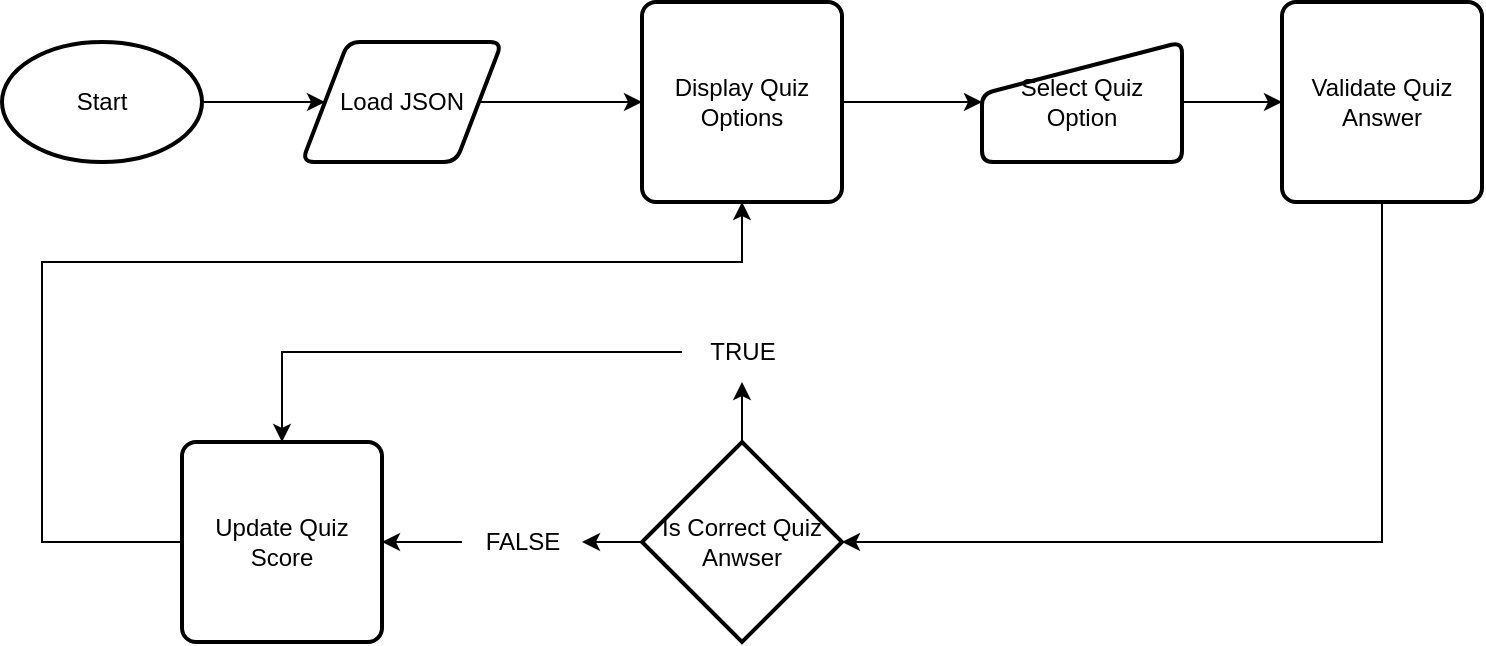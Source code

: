 <mxfile version="26.0.6">
  <diagram name="Side-1" id="DtZK1z9YOjObL9ir1FwF">
    <mxGraphModel dx="1434" dy="780" grid="1" gridSize="10" guides="1" tooltips="1" connect="1" arrows="1" fold="1" page="1" pageScale="1" pageWidth="827" pageHeight="1169" math="0" shadow="0">
      <root>
        <mxCell id="0" />
        <mxCell id="1" parent="0" />
        <mxCell id="p2Qc1XnFvlMrHpOjCExV-8" style="edgeStyle=orthogonalEdgeStyle;rounded=0;orthogonalLoop=1;jettySize=auto;html=1;entryX=0;entryY=0.5;entryDx=0;entryDy=0;" edge="1" parent="1" source="p2Qc1XnFvlMrHpOjCExV-1" target="p2Qc1XnFvlMrHpOjCExV-3">
          <mxGeometry relative="1" as="geometry" />
        </mxCell>
        <mxCell id="p2Qc1XnFvlMrHpOjCExV-1" value="Start" style="strokeWidth=2;html=1;shape=mxgraph.flowchart.start_1;whiteSpace=wrap;" vertex="1" parent="1">
          <mxGeometry x="30" y="40" width="100" height="60" as="geometry" />
        </mxCell>
        <mxCell id="p2Qc1XnFvlMrHpOjCExV-25" style="edgeStyle=orthogonalEdgeStyle;rounded=0;orthogonalLoop=1;jettySize=auto;html=1;entryX=0;entryY=0.5;entryDx=0;entryDy=0;" edge="1" parent="1" source="p2Qc1XnFvlMrHpOjCExV-3" target="p2Qc1XnFvlMrHpOjCExV-4">
          <mxGeometry relative="1" as="geometry" />
        </mxCell>
        <mxCell id="p2Qc1XnFvlMrHpOjCExV-3" value="Load JSON" style="shape=parallelogram;html=1;strokeWidth=2;perimeter=parallelogramPerimeter;whiteSpace=wrap;rounded=1;arcSize=12;size=0.23;" vertex="1" parent="1">
          <mxGeometry x="180" y="40" width="100" height="60" as="geometry" />
        </mxCell>
        <mxCell id="p2Qc1XnFvlMrHpOjCExV-26" style="edgeStyle=orthogonalEdgeStyle;rounded=0;orthogonalLoop=1;jettySize=auto;html=1;" edge="1" parent="1" source="p2Qc1XnFvlMrHpOjCExV-4" target="p2Qc1XnFvlMrHpOjCExV-11">
          <mxGeometry relative="1" as="geometry" />
        </mxCell>
        <mxCell id="p2Qc1XnFvlMrHpOjCExV-4" value="Display Quiz Options" style="rounded=1;whiteSpace=wrap;html=1;absoluteArcSize=1;arcSize=14;strokeWidth=2;" vertex="1" parent="1">
          <mxGeometry x="350" y="20" width="100" height="100" as="geometry" />
        </mxCell>
        <mxCell id="p2Qc1XnFvlMrHpOjCExV-27" style="edgeStyle=orthogonalEdgeStyle;rounded=0;orthogonalLoop=1;jettySize=auto;html=1;entryX=0;entryY=0.5;entryDx=0;entryDy=0;" edge="1" parent="1" source="p2Qc1XnFvlMrHpOjCExV-11" target="p2Qc1XnFvlMrHpOjCExV-15">
          <mxGeometry relative="1" as="geometry" />
        </mxCell>
        <mxCell id="p2Qc1XnFvlMrHpOjCExV-11" value="Select Quiz Option" style="html=1;strokeWidth=2;shape=manualInput;whiteSpace=wrap;rounded=1;size=26;arcSize=11;" vertex="1" parent="1">
          <mxGeometry x="520" y="40" width="100" height="60" as="geometry" />
        </mxCell>
        <mxCell id="p2Qc1XnFvlMrHpOjCExV-15" value="Validate Quiz Answer" style="rounded=1;whiteSpace=wrap;html=1;absoluteArcSize=1;arcSize=14;strokeWidth=2;" vertex="1" parent="1">
          <mxGeometry x="670" y="20" width="100" height="100" as="geometry" />
        </mxCell>
        <mxCell id="p2Qc1XnFvlMrHpOjCExV-30" style="edgeStyle=orthogonalEdgeStyle;rounded=0;orthogonalLoop=1;jettySize=auto;html=1;" edge="1" parent="1" source="p2Qc1XnFvlMrHpOjCExV-17" target="p2Qc1XnFvlMrHpOjCExV-19">
          <mxGeometry relative="1" as="geometry" />
        </mxCell>
        <mxCell id="p2Qc1XnFvlMrHpOjCExV-31" style="edgeStyle=orthogonalEdgeStyle;rounded=0;orthogonalLoop=1;jettySize=auto;html=1;" edge="1" parent="1" source="p2Qc1XnFvlMrHpOjCExV-17" target="p2Qc1XnFvlMrHpOjCExV-20">
          <mxGeometry relative="1" as="geometry" />
        </mxCell>
        <mxCell id="p2Qc1XnFvlMrHpOjCExV-17" value="Is Correct Quiz Anwser" style="strokeWidth=2;html=1;shape=mxgraph.flowchart.decision;whiteSpace=wrap;" vertex="1" parent="1">
          <mxGeometry x="350" y="240" width="100" height="100" as="geometry" />
        </mxCell>
        <mxCell id="p2Qc1XnFvlMrHpOjCExV-29" style="edgeStyle=orthogonalEdgeStyle;rounded=0;orthogonalLoop=1;jettySize=auto;html=1;" edge="1" parent="1" source="p2Qc1XnFvlMrHpOjCExV-19" target="p2Qc1XnFvlMrHpOjCExV-24">
          <mxGeometry relative="1" as="geometry" />
        </mxCell>
        <mxCell id="p2Qc1XnFvlMrHpOjCExV-19" value="TRUE" style="text;html=1;align=center;verticalAlign=middle;resizable=0;points=[];autosize=1;strokeColor=none;fillColor=none;" vertex="1" parent="1">
          <mxGeometry x="370" y="180" width="60" height="30" as="geometry" />
        </mxCell>
        <mxCell id="p2Qc1XnFvlMrHpOjCExV-32" style="edgeStyle=orthogonalEdgeStyle;rounded=0;orthogonalLoop=1;jettySize=auto;html=1;" edge="1" parent="1" source="p2Qc1XnFvlMrHpOjCExV-20" target="p2Qc1XnFvlMrHpOjCExV-24">
          <mxGeometry relative="1" as="geometry" />
        </mxCell>
        <mxCell id="p2Qc1XnFvlMrHpOjCExV-20" value="FALSE" style="text;html=1;align=center;verticalAlign=middle;resizable=0;points=[];autosize=1;strokeColor=none;fillColor=none;" vertex="1" parent="1">
          <mxGeometry x="260" y="275" width="60" height="30" as="geometry" />
        </mxCell>
        <mxCell id="p2Qc1XnFvlMrHpOjCExV-34" style="edgeStyle=orthogonalEdgeStyle;rounded=0;orthogonalLoop=1;jettySize=auto;html=1;" edge="1" parent="1" source="p2Qc1XnFvlMrHpOjCExV-24" target="p2Qc1XnFvlMrHpOjCExV-4">
          <mxGeometry relative="1" as="geometry">
            <Array as="points">
              <mxPoint x="50" y="290" />
              <mxPoint x="50" y="150" />
              <mxPoint x="400" y="150" />
            </Array>
          </mxGeometry>
        </mxCell>
        <mxCell id="p2Qc1XnFvlMrHpOjCExV-24" value="Update Quiz Score" style="rounded=1;whiteSpace=wrap;html=1;absoluteArcSize=1;arcSize=14;strokeWidth=2;" vertex="1" parent="1">
          <mxGeometry x="120" y="240" width="100" height="100" as="geometry" />
        </mxCell>
        <mxCell id="p2Qc1XnFvlMrHpOjCExV-28" style="edgeStyle=orthogonalEdgeStyle;rounded=0;orthogonalLoop=1;jettySize=auto;html=1;entryX=1;entryY=0.5;entryDx=0;entryDy=0;entryPerimeter=0;" edge="1" parent="1" source="p2Qc1XnFvlMrHpOjCExV-15" target="p2Qc1XnFvlMrHpOjCExV-17">
          <mxGeometry relative="1" as="geometry">
            <Array as="points">
              <mxPoint x="720" y="290" />
            </Array>
          </mxGeometry>
        </mxCell>
      </root>
    </mxGraphModel>
  </diagram>
</mxfile>
